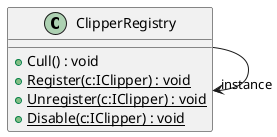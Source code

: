 @startuml
class ClipperRegistry {
    + Cull() : void
    + {static} Register(c:IClipper) : void
    + {static} Unregister(c:IClipper) : void
    + {static} Disable(c:IClipper) : void
}
ClipperRegistry --> "instance" ClipperRegistry
@enduml
